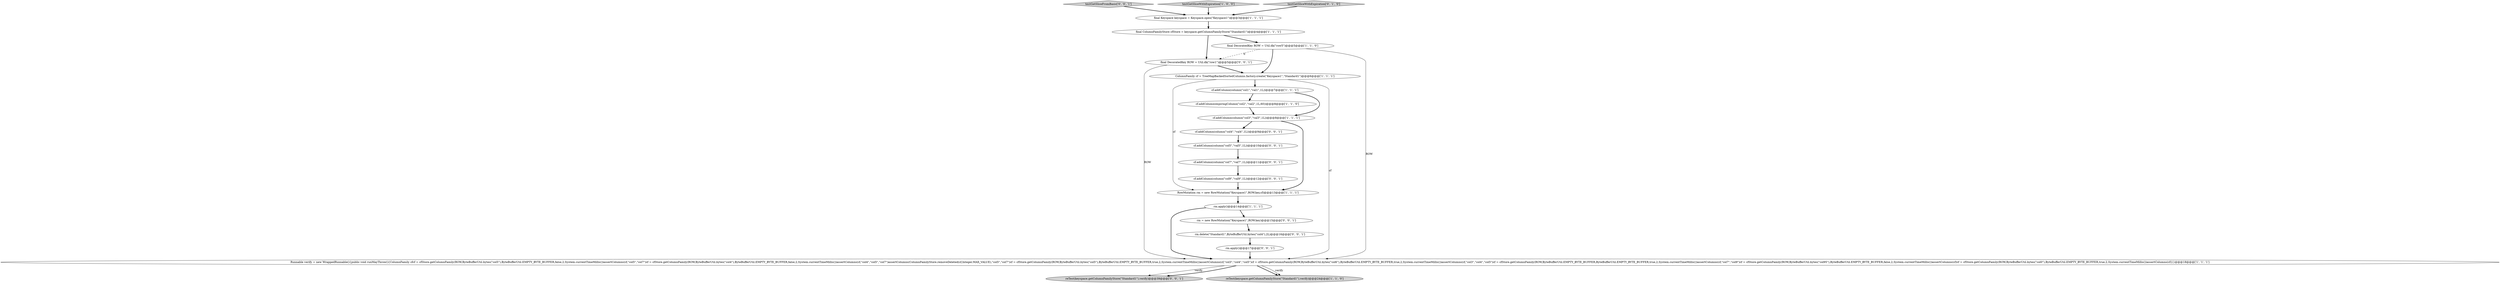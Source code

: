 digraph {
8 [style = filled, label = "cf.addColumn(column(\"col3\",\"val3\",1L))@@@8@@@['1', '1', '1']", fillcolor = white, shape = ellipse image = "AAA0AAABBB1BBB"];
14 [style = filled, label = "rm.apply()@@@17@@@['0', '0', '1']", fillcolor = white, shape = ellipse image = "AAA0AAABBB3BBB"];
18 [style = filled, label = "reTest(keyspace.getColumnFamilyStore(\"Standard1\"),verify)@@@39@@@['0', '0', '1']", fillcolor = lightgray, shape = ellipse image = "AAA0AAABBB3BBB"];
19 [style = filled, label = "testGetSliceFromBasic['0', '0', '1']", fillcolor = lightgray, shape = diamond image = "AAA0AAABBB3BBB"];
10 [style = filled, label = "Runnable verify = new WrappedRunnable(){public void runMayThrow(){ColumnFamily cfcf = cfStore.getColumnFamily(ROW,ByteBufferUtil.bytes(\"col5\"),ByteBufferUtil.EMPTY_BYTE_BUFFER,false,2,System.currentTimeMillis())assertColumns(cf,\"col5\",\"col7\")cf = cfStore.getColumnFamily(ROW,ByteBufferUtil.bytes(\"col4\"),ByteBufferUtil.EMPTY_BYTE_BUFFER,false,2,System.currentTimeMillis())assertColumns(cf,\"col4\",\"col5\",\"col7\")assertColumns(ColumnFamilyStore.removeDeleted(cf,Integer.MAX_VALUE),\"col5\",\"col7\")cf = cfStore.getColumnFamily(ROW,ByteBufferUtil.bytes(\"col5\"),ByteBufferUtil.EMPTY_BYTE_BUFFER,true,2,System.currentTimeMillis())assertColumns(cf,\"col3\",\"col4\",\"col5\")cf = cfStore.getColumnFamily(ROW,ByteBufferUtil.bytes(\"col6\"),ByteBufferUtil.EMPTY_BYTE_BUFFER,true,2,System.currentTimeMillis())assertColumns(cf,\"col3\",\"col4\",\"col5\")cf = cfStore.getColumnFamily(ROW,ByteBufferUtil.EMPTY_BYTE_BUFFER,ByteBufferUtil.EMPTY_BYTE_BUFFER,true,2,System.currentTimeMillis())assertColumns(cf,\"col7\",\"col9\")cf = cfStore.getColumnFamily(ROW,ByteBufferUtil.bytes(\"col95\"),ByteBufferUtil.EMPTY_BYTE_BUFFER,false,2,System.currentTimeMillis())assertColumns(cf)cf = cfStore.getColumnFamily(ROW,ByteBufferUtil.bytes(\"col0\"),ByteBufferUtil.EMPTY_BYTE_BUFFER,true,2,System.currentTimeMillis())assertColumns(cf)}}@@@18@@@['1', '1', '1']", fillcolor = white, shape = ellipse image = "AAA0AAABBB1BBB"];
5 [style = filled, label = "final ColumnFamilyStore cfStore = keyspace.getColumnFamilyStore(\"Standard1\")@@@4@@@['1', '1', '1']", fillcolor = white, shape = ellipse image = "AAA0AAABBB1BBB"];
0 [style = filled, label = "ColumnFamily cf = TreeMapBackedSortedColumns.factory.create(\"Keyspace1\",\"Standard1\")@@@6@@@['1', '1', '1']", fillcolor = white, shape = ellipse image = "AAA0AAABBB1BBB"];
1 [style = filled, label = "cf.addColumn(expiringColumn(\"col2\",\"val2\",1L,60))@@@8@@@['1', '1', '0']", fillcolor = white, shape = ellipse image = "AAA0AAABBB1BBB"];
20 [style = filled, label = "cf.addColumn(column(\"col4\",\"val4\",1L))@@@9@@@['0', '0', '1']", fillcolor = white, shape = ellipse image = "AAA0AAABBB3BBB"];
11 [style = filled, label = "testGetSliceWithExpiration['1', '0', '0']", fillcolor = lightgray, shape = diamond image = "AAA0AAABBB1BBB"];
22 [style = filled, label = "cf.addColumn(column(\"col5\",\"val5\",1L))@@@10@@@['0', '0', '1']", fillcolor = white, shape = ellipse image = "AAA0AAABBB3BBB"];
21 [style = filled, label = "final DecoratedKey ROW = Util.dk(\"row1\")@@@5@@@['0', '0', '1']", fillcolor = white, shape = ellipse image = "AAA0AAABBB3BBB"];
6 [style = filled, label = "cf.addColumn(column(\"col1\",\"val1\",1L))@@@7@@@['1', '1', '1']", fillcolor = white, shape = ellipse image = "AAA0AAABBB1BBB"];
7 [style = filled, label = "RowMutation rm = new RowMutation(\"Keyspace1\",ROW.key,cf)@@@13@@@['1', '1', '1']", fillcolor = white, shape = ellipse image = "AAA0AAABBB1BBB"];
16 [style = filled, label = "cf.addColumn(column(\"col9\",\"val9\",1L))@@@12@@@['0', '0', '1']", fillcolor = white, shape = ellipse image = "AAA0AAABBB3BBB"];
17 [style = filled, label = "rm = new RowMutation(\"Keyspace1\",ROW.key)@@@15@@@['0', '0', '1']", fillcolor = white, shape = ellipse image = "AAA0AAABBB3BBB"];
4 [style = filled, label = "final Keyspace keyspace = Keyspace.open(\"Keyspace1\")@@@3@@@['1', '1', '1']", fillcolor = white, shape = ellipse image = "AAA0AAABBB1BBB"];
9 [style = filled, label = "final DecoratedKey ROW = Util.dk(\"row5\")@@@5@@@['1', '1', '0']", fillcolor = white, shape = ellipse image = "AAA0AAABBB1BBB"];
13 [style = filled, label = "cf.addColumn(column(\"col7\",\"val7\",1L))@@@11@@@['0', '0', '1']", fillcolor = white, shape = ellipse image = "AAA0AAABBB3BBB"];
12 [style = filled, label = "testGetSliceWithExpiration['0', '1', '0']", fillcolor = lightgray, shape = diamond image = "AAA0AAABBB2BBB"];
15 [style = filled, label = "rm.delete(\"Standard1\",ByteBufferUtil.bytes(\"col4\"),2L)@@@16@@@['0', '0', '1']", fillcolor = white, shape = ellipse image = "AAA0AAABBB3BBB"];
3 [style = filled, label = "reTest(keyspace.getColumnFamilyStore(\"Standard1\"),verify)@@@24@@@['1', '1', '0']", fillcolor = lightgray, shape = ellipse image = "AAA0AAABBB1BBB"];
2 [style = filled, label = "rm.apply()@@@14@@@['1', '1', '1']", fillcolor = white, shape = ellipse image = "AAA0AAABBB1BBB"];
0->6 [style = bold, label=""];
9->10 [style = solid, label="ROW"];
11->4 [style = bold, label=""];
9->21 [style = dashed, label="0"];
21->10 [style = solid, label="ROW"];
4->5 [style = bold, label=""];
12->4 [style = bold, label=""];
1->8 [style = bold, label=""];
20->22 [style = bold, label=""];
10->18 [style = solid, label="verify"];
2->10 [style = bold, label=""];
9->0 [style = bold, label=""];
5->9 [style = bold, label=""];
0->10 [style = solid, label="cf"];
6->8 [style = bold, label=""];
2->17 [style = bold, label=""];
10->3 [style = bold, label=""];
10->18 [style = bold, label=""];
5->21 [style = bold, label=""];
17->15 [style = bold, label=""];
13->16 [style = bold, label=""];
15->14 [style = bold, label=""];
19->4 [style = bold, label=""];
8->7 [style = bold, label=""];
16->7 [style = bold, label=""];
0->7 [style = solid, label="cf"];
21->0 [style = bold, label=""];
14->10 [style = bold, label=""];
6->1 [style = bold, label=""];
8->20 [style = bold, label=""];
22->13 [style = bold, label=""];
10->3 [style = solid, label="verify"];
7->2 [style = bold, label=""];
}

